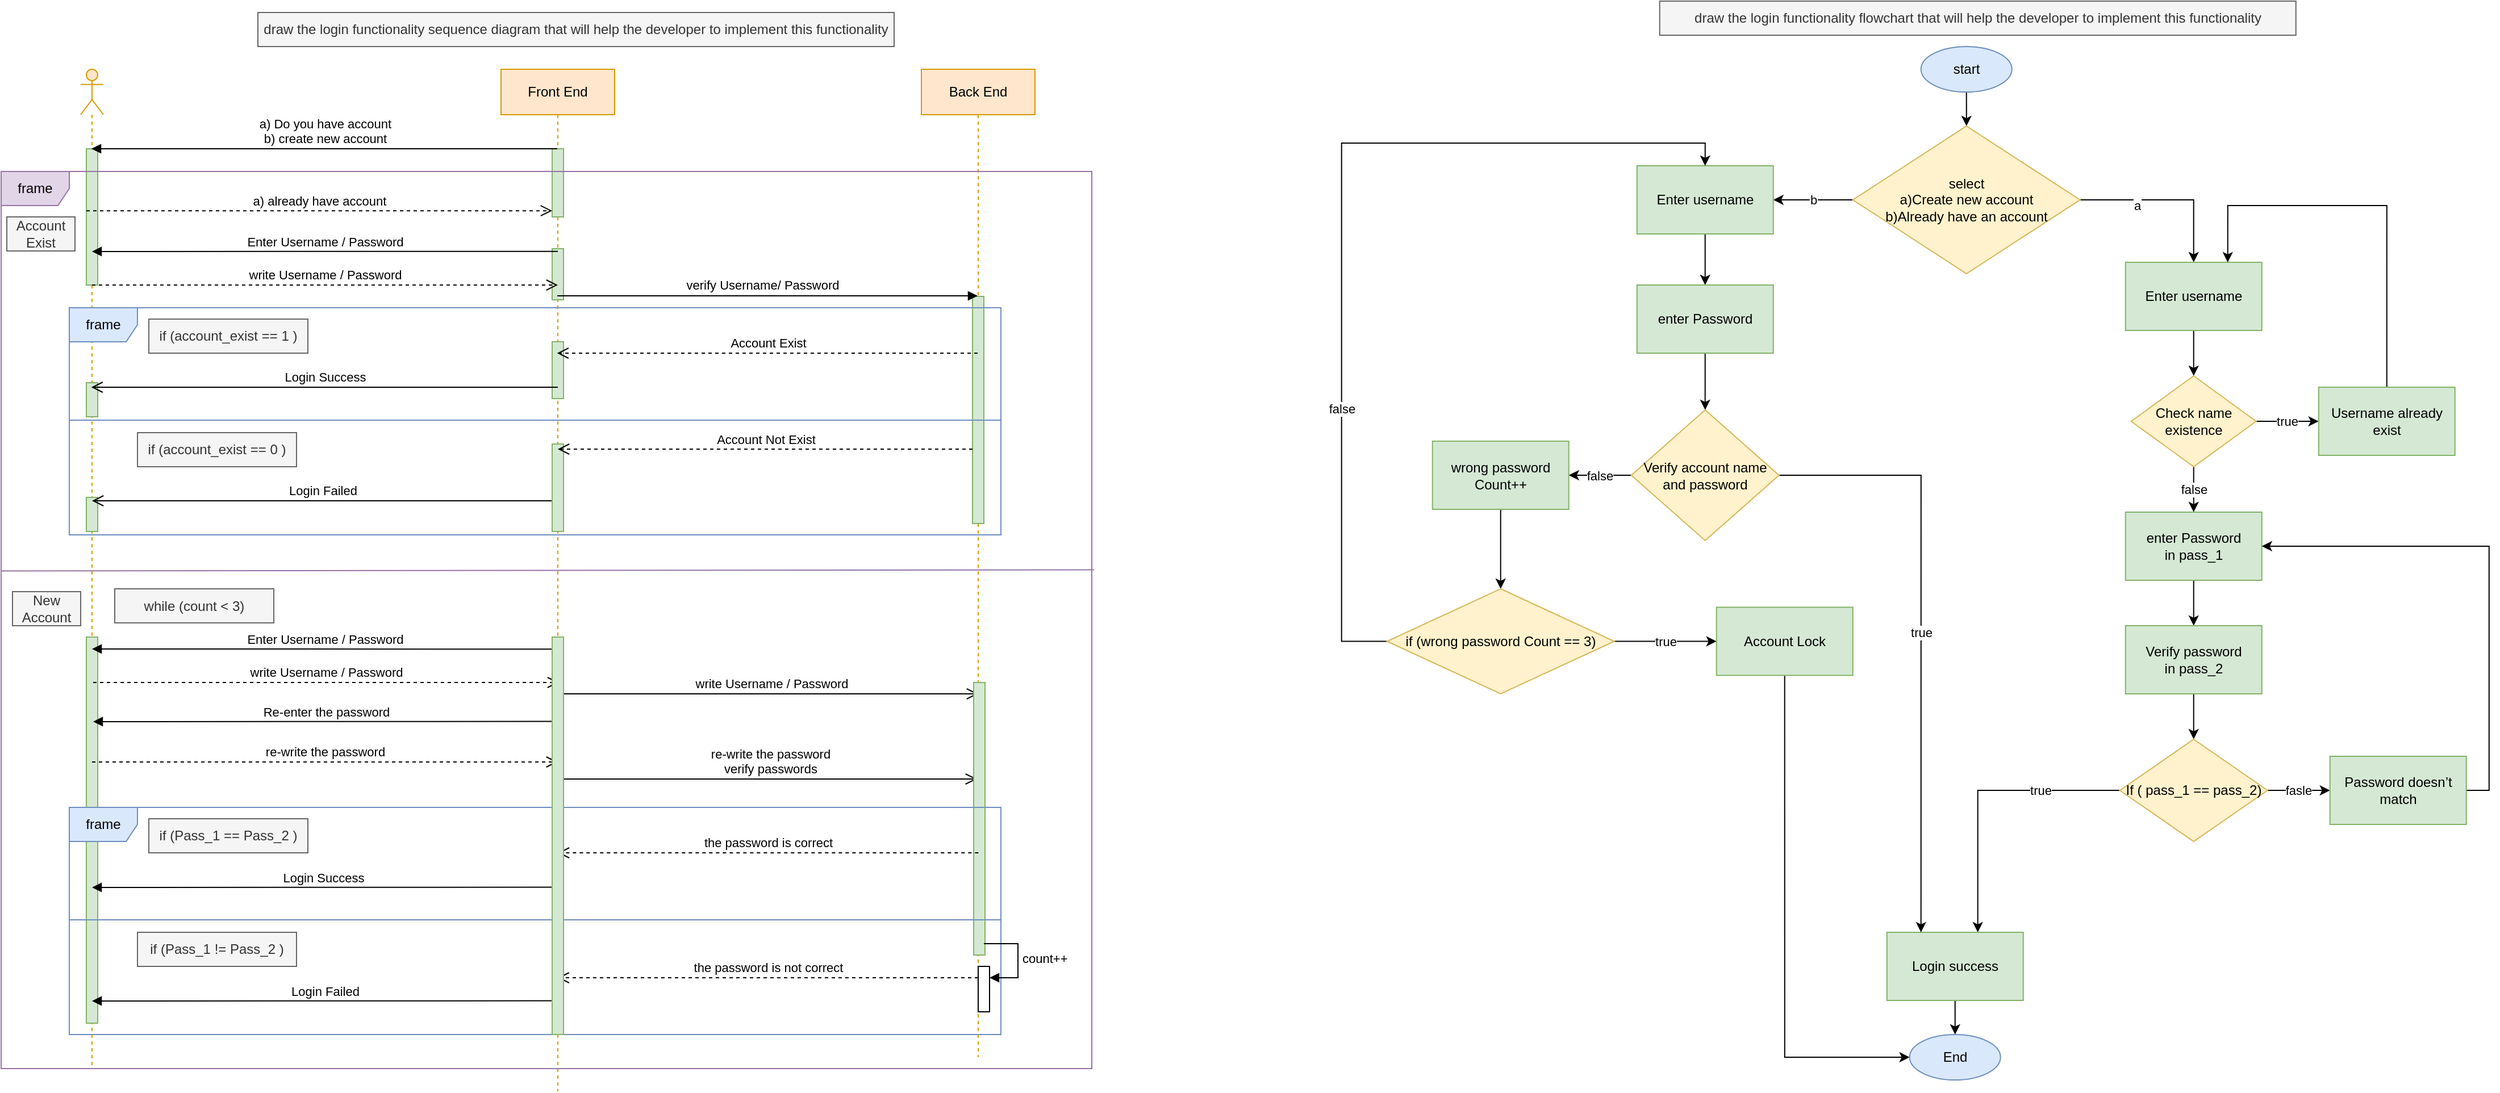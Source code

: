 <mxfile version="21.6.3" type="device">
  <diagram name="Page-1" id="vClMd_My76wcRRr-QNmz">
    <mxGraphModel dx="3125" dy="1004" grid="1" gridSize="10" guides="1" tooltips="1" connect="1" arrows="1" fold="1" page="1" pageScale="1" pageWidth="1169" pageHeight="1654" math="0" shadow="0">
      <root>
        <mxCell id="0" />
        <mxCell id="1" parent="0" />
        <mxCell id="NcGJeMchaAb6jBYALzay-3" value="" style="edgeStyle=orthogonalEdgeStyle;rounded=0;orthogonalLoop=1;jettySize=auto;html=1;" edge="1" parent="1" source="NcGJeMchaAb6jBYALzay-1" target="NcGJeMchaAb6jBYALzay-2">
          <mxGeometry relative="1" as="geometry" />
        </mxCell>
        <mxCell id="NcGJeMchaAb6jBYALzay-1" value="start" style="ellipse;whiteSpace=wrap;html=1;fillColor=#dae8fc;strokeColor=#6c8ebf;" vertex="1" parent="1">
          <mxGeometry x="599.86" y="110" width="80" height="40" as="geometry" />
        </mxCell>
        <mxCell id="NcGJeMchaAb6jBYALzay-5" value="a" style="edgeStyle=orthogonalEdgeStyle;rounded=0;orthogonalLoop=1;jettySize=auto;html=1;" edge="1" parent="1" source="NcGJeMchaAb6jBYALzay-2" target="NcGJeMchaAb6jBYALzay-4">
          <mxGeometry x="-0.355" y="-5" relative="1" as="geometry">
            <Array as="points">
              <mxPoint x="839.86" y="245" />
            </Array>
            <mxPoint as="offset" />
          </mxGeometry>
        </mxCell>
        <mxCell id="NcGJeMchaAb6jBYALzay-23" value="b" style="edgeStyle=orthogonalEdgeStyle;rounded=0;orthogonalLoop=1;jettySize=auto;html=1;" edge="1" parent="1" source="NcGJeMchaAb6jBYALzay-2" target="NcGJeMchaAb6jBYALzay-22">
          <mxGeometry relative="1" as="geometry" />
        </mxCell>
        <mxCell id="NcGJeMchaAb6jBYALzay-2" value="&lt;div&gt;&lt;span style=&quot;background-color: initial;&quot;&gt;select&lt;/span&gt;&lt;/div&gt;&lt;div&gt;&lt;span style=&quot;background-color: initial;&quot;&gt;a)Create new account&lt;/span&gt;&lt;br&gt;&lt;/div&gt;&lt;div&gt;b)Already have an account&lt;/div&gt;" style="rhombus;whiteSpace=wrap;html=1;fillColor=#fff2cc;strokeColor=#d6b656;" vertex="1" parent="1">
          <mxGeometry x="539.86" y="180" width="200" height="130" as="geometry" />
        </mxCell>
        <mxCell id="NcGJeMchaAb6jBYALzay-7" value="" style="edgeStyle=orthogonalEdgeStyle;rounded=0;orthogonalLoop=1;jettySize=auto;html=1;" edge="1" parent="1" source="NcGJeMchaAb6jBYALzay-4" target="NcGJeMchaAb6jBYALzay-6">
          <mxGeometry relative="1" as="geometry" />
        </mxCell>
        <mxCell id="NcGJeMchaAb6jBYALzay-4" value="Enter username" style="whiteSpace=wrap;html=1;fillColor=#d5e8d4;strokeColor=#82b366;" vertex="1" parent="1">
          <mxGeometry x="779.86" y="300" width="120" height="60" as="geometry" />
        </mxCell>
        <mxCell id="NcGJeMchaAb6jBYALzay-9" value="true" style="edgeStyle=orthogonalEdgeStyle;rounded=0;orthogonalLoop=1;jettySize=auto;html=1;" edge="1" parent="1" source="NcGJeMchaAb6jBYALzay-6" target="NcGJeMchaAb6jBYALzay-8">
          <mxGeometry relative="1" as="geometry" />
        </mxCell>
        <mxCell id="NcGJeMchaAb6jBYALzay-12" value="false" style="edgeStyle=orthogonalEdgeStyle;rounded=0;orthogonalLoop=1;jettySize=auto;html=1;" edge="1" parent="1" source="NcGJeMchaAb6jBYALzay-6" target="NcGJeMchaAb6jBYALzay-11">
          <mxGeometry relative="1" as="geometry" />
        </mxCell>
        <mxCell id="NcGJeMchaAb6jBYALzay-6" value="Check name existence" style="rhombus;whiteSpace=wrap;html=1;fillColor=#fff2cc;strokeColor=#d6b656;" vertex="1" parent="1">
          <mxGeometry x="784.86" y="400" width="110" height="80" as="geometry" />
        </mxCell>
        <mxCell id="NcGJeMchaAb6jBYALzay-10" style="edgeStyle=orthogonalEdgeStyle;rounded=0;orthogonalLoop=1;jettySize=auto;html=1;exitX=0.5;exitY=0;exitDx=0;exitDy=0;entryX=0.75;entryY=0;entryDx=0;entryDy=0;" edge="1" parent="1" source="NcGJeMchaAb6jBYALzay-8" target="NcGJeMchaAb6jBYALzay-4">
          <mxGeometry relative="1" as="geometry">
            <Array as="points">
              <mxPoint x="1009.86" y="250" />
              <mxPoint x="869.86" y="250" />
            </Array>
          </mxGeometry>
        </mxCell>
        <mxCell id="NcGJeMchaAb6jBYALzay-8" value="Username already exist" style="whiteSpace=wrap;html=1;fillColor=#d5e8d4;strokeColor=#82b366;" vertex="1" parent="1">
          <mxGeometry x="949.86" y="410" width="120" height="60" as="geometry" />
        </mxCell>
        <mxCell id="NcGJeMchaAb6jBYALzay-14" value="" style="edgeStyle=orthogonalEdgeStyle;rounded=0;orthogonalLoop=1;jettySize=auto;html=1;" edge="1" parent="1" source="NcGJeMchaAb6jBYALzay-11" target="NcGJeMchaAb6jBYALzay-13">
          <mxGeometry relative="1" as="geometry" />
        </mxCell>
        <mxCell id="NcGJeMchaAb6jBYALzay-11" value="enter Password&lt;br&gt;in pass_1" style="whiteSpace=wrap;html=1;fillColor=#d5e8d4;strokeColor=#82b366;" vertex="1" parent="1">
          <mxGeometry x="779.86" y="520" width="120" height="60" as="geometry" />
        </mxCell>
        <mxCell id="NcGJeMchaAb6jBYALzay-16" value="" style="edgeStyle=orthogonalEdgeStyle;rounded=0;orthogonalLoop=1;jettySize=auto;html=1;" edge="1" parent="1" source="NcGJeMchaAb6jBYALzay-13" target="NcGJeMchaAb6jBYALzay-15">
          <mxGeometry relative="1" as="geometry" />
        </mxCell>
        <mxCell id="NcGJeMchaAb6jBYALzay-13" value="Verify password&lt;br&gt;in pass_2" style="whiteSpace=wrap;html=1;fillColor=#d5e8d4;strokeColor=#82b366;" vertex="1" parent="1">
          <mxGeometry x="779.86" y="620" width="120" height="60" as="geometry" />
        </mxCell>
        <mxCell id="NcGJeMchaAb6jBYALzay-18" value="fasle" style="edgeStyle=orthogonalEdgeStyle;rounded=0;orthogonalLoop=1;jettySize=auto;html=1;" edge="1" parent="1" source="NcGJeMchaAb6jBYALzay-15" target="NcGJeMchaAb6jBYALzay-17">
          <mxGeometry relative="1" as="geometry" />
        </mxCell>
        <mxCell id="NcGJeMchaAb6jBYALzay-21" value="true" style="edgeStyle=orthogonalEdgeStyle;rounded=0;orthogonalLoop=1;jettySize=auto;html=1;" edge="1" parent="1" source="NcGJeMchaAb6jBYALzay-15" target="NcGJeMchaAb6jBYALzay-20">
          <mxGeometry x="-0.444" relative="1" as="geometry">
            <Array as="points">
              <mxPoint x="649.86" y="765" />
            </Array>
            <mxPoint as="offset" />
          </mxGeometry>
        </mxCell>
        <mxCell id="NcGJeMchaAb6jBYALzay-15" value="If ( pass_1 == pass_2)" style="rhombus;whiteSpace=wrap;html=1;fillColor=#fff2cc;strokeColor=#d6b656;" vertex="1" parent="1">
          <mxGeometry x="774.86" y="720" width="130" height="90" as="geometry" />
        </mxCell>
        <mxCell id="NcGJeMchaAb6jBYALzay-19" style="edgeStyle=orthogonalEdgeStyle;rounded=0;orthogonalLoop=1;jettySize=auto;html=1;exitX=1;exitY=0.5;exitDx=0;exitDy=0;entryX=1;entryY=0.5;entryDx=0;entryDy=0;" edge="1" parent="1" source="NcGJeMchaAb6jBYALzay-17" target="NcGJeMchaAb6jBYALzay-11">
          <mxGeometry relative="1" as="geometry" />
        </mxCell>
        <mxCell id="NcGJeMchaAb6jBYALzay-17" value="Password doesn’t match" style="whiteSpace=wrap;html=1;fillColor=#d5e8d4;strokeColor=#82b366;" vertex="1" parent="1">
          <mxGeometry x="959.86" y="735" width="120" height="60" as="geometry" />
        </mxCell>
        <mxCell id="NcGJeMchaAb6jBYALzay-37" style="edgeStyle=orthogonalEdgeStyle;rounded=0;orthogonalLoop=1;jettySize=auto;html=1;exitX=0.5;exitY=1;exitDx=0;exitDy=0;entryX=0.5;entryY=0;entryDx=0;entryDy=0;" edge="1" parent="1" source="NcGJeMchaAb6jBYALzay-20" target="NcGJeMchaAb6jBYALzay-36">
          <mxGeometry relative="1" as="geometry" />
        </mxCell>
        <mxCell id="NcGJeMchaAb6jBYALzay-20" value="Login success" style="whiteSpace=wrap;html=1;fillColor=#d5e8d4;strokeColor=#82b366;" vertex="1" parent="1">
          <mxGeometry x="569.86" y="890" width="120" height="60" as="geometry" />
        </mxCell>
        <mxCell id="NcGJeMchaAb6jBYALzay-25" value="" style="edgeStyle=orthogonalEdgeStyle;rounded=0;orthogonalLoop=1;jettySize=auto;html=1;" edge="1" parent="1" source="NcGJeMchaAb6jBYALzay-22" target="NcGJeMchaAb6jBYALzay-24">
          <mxGeometry relative="1" as="geometry" />
        </mxCell>
        <mxCell id="NcGJeMchaAb6jBYALzay-22" value="Enter username" style="whiteSpace=wrap;html=1;fillColor=#d5e8d4;strokeColor=#82b366;" vertex="1" parent="1">
          <mxGeometry x="349.86" y="215" width="120" height="60" as="geometry" />
        </mxCell>
        <mxCell id="NcGJeMchaAb6jBYALzay-27" value="" style="edgeStyle=orthogonalEdgeStyle;rounded=0;orthogonalLoop=1;jettySize=auto;html=1;" edge="1" parent="1" source="NcGJeMchaAb6jBYALzay-24" target="NcGJeMchaAb6jBYALzay-26">
          <mxGeometry relative="1" as="geometry" />
        </mxCell>
        <mxCell id="NcGJeMchaAb6jBYALzay-24" value="enter Password" style="whiteSpace=wrap;html=1;fillColor=#d5e8d4;strokeColor=#82b366;" vertex="1" parent="1">
          <mxGeometry x="349.86" y="320" width="120" height="60" as="geometry" />
        </mxCell>
        <mxCell id="NcGJeMchaAb6jBYALzay-28" value="true" style="edgeStyle=orthogonalEdgeStyle;rounded=0;orthogonalLoop=1;jettySize=auto;html=1;exitX=1;exitY=0.5;exitDx=0;exitDy=0;entryX=0.25;entryY=0;entryDx=0;entryDy=0;" edge="1" parent="1" source="NcGJeMchaAb6jBYALzay-26" target="NcGJeMchaAb6jBYALzay-20">
          <mxGeometry relative="1" as="geometry" />
        </mxCell>
        <mxCell id="NcGJeMchaAb6jBYALzay-30" value="false" style="edgeStyle=orthogonalEdgeStyle;rounded=0;orthogonalLoop=1;jettySize=auto;html=1;" edge="1" parent="1" source="NcGJeMchaAb6jBYALzay-26" target="NcGJeMchaAb6jBYALzay-29">
          <mxGeometry relative="1" as="geometry" />
        </mxCell>
        <mxCell id="NcGJeMchaAb6jBYALzay-26" value="Verify account name and password" style="rhombus;whiteSpace=wrap;html=1;fillColor=#fff2cc;strokeColor=#d6b656;" vertex="1" parent="1">
          <mxGeometry x="344.86" y="430" width="130" height="115" as="geometry" />
        </mxCell>
        <mxCell id="NcGJeMchaAb6jBYALzay-32" value="" style="edgeStyle=orthogonalEdgeStyle;rounded=0;orthogonalLoop=1;jettySize=auto;html=1;" edge="1" parent="1" source="NcGJeMchaAb6jBYALzay-29" target="NcGJeMchaAb6jBYALzay-31">
          <mxGeometry relative="1" as="geometry" />
        </mxCell>
        <mxCell id="NcGJeMchaAb6jBYALzay-29" value="wrong password Count++" style="whiteSpace=wrap;html=1;fillColor=#d5e8d4;strokeColor=#82b366;" vertex="1" parent="1">
          <mxGeometry x="169.86" y="457.5" width="120" height="60" as="geometry" />
        </mxCell>
        <mxCell id="NcGJeMchaAb6jBYALzay-34" value="true" style="edgeStyle=orthogonalEdgeStyle;rounded=0;orthogonalLoop=1;jettySize=auto;html=1;" edge="1" parent="1" source="NcGJeMchaAb6jBYALzay-31" target="NcGJeMchaAb6jBYALzay-33">
          <mxGeometry relative="1" as="geometry" />
        </mxCell>
        <mxCell id="NcGJeMchaAb6jBYALzay-35" value="false" style="edgeStyle=orthogonalEdgeStyle;rounded=0;orthogonalLoop=1;jettySize=auto;html=1;exitX=0;exitY=0.5;exitDx=0;exitDy=0;entryX=0.5;entryY=0;entryDx=0;entryDy=0;" edge="1" parent="1" source="NcGJeMchaAb6jBYALzay-31" target="NcGJeMchaAb6jBYALzay-22">
          <mxGeometry x="-0.402" relative="1" as="geometry">
            <Array as="points">
              <mxPoint x="89.86" y="634" />
              <mxPoint x="89.86" y="195" />
              <mxPoint x="409.86" y="195" />
            </Array>
            <mxPoint as="offset" />
          </mxGeometry>
        </mxCell>
        <mxCell id="NcGJeMchaAb6jBYALzay-31" value="if (wrong password Count == 3)" style="rhombus;whiteSpace=wrap;html=1;fillColor=#fff2cc;strokeColor=#d6b656;" vertex="1" parent="1">
          <mxGeometry x="129.86" y="587.5" width="200" height="92.5" as="geometry" />
        </mxCell>
        <mxCell id="NcGJeMchaAb6jBYALzay-38" style="edgeStyle=orthogonalEdgeStyle;rounded=0;orthogonalLoop=1;jettySize=auto;html=1;exitX=0.5;exitY=1;exitDx=0;exitDy=0;entryX=0;entryY=0.5;entryDx=0;entryDy=0;" edge="1" parent="1" source="NcGJeMchaAb6jBYALzay-33" target="NcGJeMchaAb6jBYALzay-36">
          <mxGeometry relative="1" as="geometry" />
        </mxCell>
        <mxCell id="NcGJeMchaAb6jBYALzay-33" value="Account Lock" style="whiteSpace=wrap;html=1;fillColor=#d5e8d4;strokeColor=#82b366;" vertex="1" parent="1">
          <mxGeometry x="419.86" y="603.75" width="120" height="60" as="geometry" />
        </mxCell>
        <mxCell id="NcGJeMchaAb6jBYALzay-36" value="End" style="ellipse;whiteSpace=wrap;html=1;fillColor=#dae8fc;strokeColor=#6c8ebf;" vertex="1" parent="1">
          <mxGeometry x="589.86" y="980" width="80" height="40" as="geometry" />
        </mxCell>
        <mxCell id="NcGJeMchaAb6jBYALzay-39" value="draw the login functionality flowchart that will help the developer to implement this functionality" style="text;html=1;strokeColor=#666666;fillColor=#f5f5f5;align=center;verticalAlign=middle;whiteSpace=wrap;rounded=0;fontColor=#333333;" vertex="1" parent="1">
          <mxGeometry x="369.86" y="70" width="560" height="30" as="geometry" />
        </mxCell>
        <mxCell id="NcGJeMchaAb6jBYALzay-46" value="" style="shape=umlLifeline;perimeter=lifelinePerimeter;whiteSpace=wrap;html=1;container=1;dropTarget=0;collapsible=0;recursiveResize=0;outlineConnect=0;portConstraint=eastwest;newEdgeStyle={&quot;edgeStyle&quot;:&quot;elbowEdgeStyle&quot;,&quot;elbow&quot;:&quot;vertical&quot;,&quot;curved&quot;:0,&quot;rounded&quot;:0};participant=umlActor;fillColor=#ffe6cc;strokeColor=#d79b00;" vertex="1" parent="1">
          <mxGeometry x="-1020" y="130" width="20" height="880" as="geometry" />
        </mxCell>
        <mxCell id="NcGJeMchaAb6jBYALzay-72" value="" style="html=1;points=[];perimeter=orthogonalPerimeter;outlineConnect=0;targetShapes=umlLifeline;portConstraint=eastwest;newEdgeStyle={&quot;edgeStyle&quot;:&quot;elbowEdgeStyle&quot;,&quot;elbow&quot;:&quot;vertical&quot;,&quot;curved&quot;:0,&quot;rounded&quot;:0};fillColor=#d5e8d4;strokeColor=#82b366;" vertex="1" parent="NcGJeMchaAb6jBYALzay-46">
          <mxGeometry x="5" y="70" width="10" height="120" as="geometry" />
        </mxCell>
        <mxCell id="NcGJeMchaAb6jBYALzay-81" value="" style="html=1;points=[];perimeter=orthogonalPerimeter;outlineConnect=0;targetShapes=umlLifeline;portConstraint=eastwest;newEdgeStyle={&quot;edgeStyle&quot;:&quot;elbowEdgeStyle&quot;,&quot;elbow&quot;:&quot;vertical&quot;,&quot;curved&quot;:0,&quot;rounded&quot;:0};fillColor=#d5e8d4;strokeColor=#82b366;" vertex="1" parent="NcGJeMchaAb6jBYALzay-46">
          <mxGeometry x="5" y="377" width="10" height="30" as="geometry" />
        </mxCell>
        <mxCell id="NcGJeMchaAb6jBYALzay-80" value="" style="html=1;points=[];perimeter=orthogonalPerimeter;outlineConnect=0;targetShapes=umlLifeline;portConstraint=eastwest;newEdgeStyle={&quot;edgeStyle&quot;:&quot;elbowEdgeStyle&quot;,&quot;elbow&quot;:&quot;vertical&quot;,&quot;curved&quot;:0,&quot;rounded&quot;:0};fillColor=#d5e8d4;strokeColor=#82b366;" vertex="1" parent="NcGJeMchaAb6jBYALzay-46">
          <mxGeometry x="5" y="276" width="10" height="30" as="geometry" />
        </mxCell>
        <mxCell id="NcGJeMchaAb6jBYALzay-134" value="" style="html=1;points=[];perimeter=orthogonalPerimeter;outlineConnect=0;targetShapes=umlLifeline;portConstraint=eastwest;newEdgeStyle={&quot;edgeStyle&quot;:&quot;elbowEdgeStyle&quot;,&quot;elbow&quot;:&quot;vertical&quot;,&quot;curved&quot;:0,&quot;rounded&quot;:0};fillColor=#d5e8d4;strokeColor=#82b366;" vertex="1" parent="NcGJeMchaAb6jBYALzay-46">
          <mxGeometry x="5" y="500" width="10" height="340" as="geometry" />
        </mxCell>
        <mxCell id="NcGJeMchaAb6jBYALzay-47" value="Front End" style="shape=umlLifeline;perimeter=lifelinePerimeter;whiteSpace=wrap;html=1;container=1;dropTarget=0;collapsible=0;recursiveResize=0;outlineConnect=0;portConstraint=eastwest;newEdgeStyle={&quot;edgeStyle&quot;:&quot;elbowEdgeStyle&quot;,&quot;elbow&quot;:&quot;vertical&quot;,&quot;curved&quot;:0,&quot;rounded&quot;:0};fillColor=#ffe6cc;strokeColor=#d79b00;" vertex="1" parent="1">
          <mxGeometry x="-650" y="130" width="100" height="900" as="geometry" />
        </mxCell>
        <mxCell id="NcGJeMchaAb6jBYALzay-69" value="" style="html=1;points=[];perimeter=orthogonalPerimeter;outlineConnect=0;targetShapes=umlLifeline;portConstraint=eastwest;newEdgeStyle={&quot;edgeStyle&quot;:&quot;elbowEdgeStyle&quot;,&quot;elbow&quot;:&quot;vertical&quot;,&quot;curved&quot;:0,&quot;rounded&quot;:0};fillColor=#d5e8d4;strokeColor=#82b366;" vertex="1" parent="NcGJeMchaAb6jBYALzay-47">
          <mxGeometry x="45" y="70" width="10" height="60" as="geometry" />
        </mxCell>
        <mxCell id="NcGJeMchaAb6jBYALzay-71" value="" style="html=1;points=[];perimeter=orthogonalPerimeter;outlineConnect=0;targetShapes=umlLifeline;portConstraint=eastwest;newEdgeStyle={&quot;edgeStyle&quot;:&quot;elbowEdgeStyle&quot;,&quot;elbow&quot;:&quot;vertical&quot;,&quot;curved&quot;:0,&quot;rounded&quot;:0};fillColor=#d5e8d4;strokeColor=#82b366;" vertex="1" parent="NcGJeMchaAb6jBYALzay-47">
          <mxGeometry x="45" y="158" width="10" height="45" as="geometry" />
        </mxCell>
        <mxCell id="NcGJeMchaAb6jBYALzay-77" value="" style="html=1;points=[];perimeter=orthogonalPerimeter;outlineConnect=0;targetShapes=umlLifeline;portConstraint=eastwest;newEdgeStyle={&quot;edgeStyle&quot;:&quot;elbowEdgeStyle&quot;,&quot;elbow&quot;:&quot;vertical&quot;,&quot;curved&quot;:0,&quot;rounded&quot;:0};fillColor=#d5e8d4;strokeColor=#82b366;" vertex="1" parent="NcGJeMchaAb6jBYALzay-47">
          <mxGeometry x="45" y="240" width="10" height="50" as="geometry" />
        </mxCell>
        <mxCell id="NcGJeMchaAb6jBYALzay-48" value="Back End" style="shape=umlLifeline;perimeter=lifelinePerimeter;whiteSpace=wrap;html=1;container=1;dropTarget=0;collapsible=0;recursiveResize=0;outlineConnect=0;portConstraint=eastwest;newEdgeStyle={&quot;edgeStyle&quot;:&quot;elbowEdgeStyle&quot;,&quot;elbow&quot;:&quot;vertical&quot;,&quot;curved&quot;:0,&quot;rounded&quot;:0};fillColor=#ffe6cc;strokeColor=#d79b00;" vertex="1" parent="1">
          <mxGeometry x="-280" y="130" width="100" height="870" as="geometry" />
        </mxCell>
        <mxCell id="NcGJeMchaAb6jBYALzay-73" value="" style="html=1;points=[];perimeter=orthogonalPerimeter;outlineConnect=0;targetShapes=umlLifeline;portConstraint=eastwest;newEdgeStyle={&quot;edgeStyle&quot;:&quot;elbowEdgeStyle&quot;,&quot;elbow&quot;:&quot;vertical&quot;,&quot;curved&quot;:0,&quot;rounded&quot;:0};fillColor=#d5e8d4;strokeColor=#82b366;" vertex="1" parent="NcGJeMchaAb6jBYALzay-48">
          <mxGeometry x="45" y="200" width="10" height="200" as="geometry" />
        </mxCell>
        <mxCell id="NcGJeMchaAb6jBYALzay-52" value="a) Do you have account&lt;br&gt;b) create new account" style="html=1;verticalAlign=bottom;endArrow=block;edgeStyle=elbowEdgeStyle;elbow=horizontal;curved=0;rounded=0;" edge="1" parent="1">
          <mxGeometry width="80" relative="1" as="geometry">
            <mxPoint x="-600.5" y="200" as="sourcePoint" />
            <mxPoint x="-1010.5" y="200" as="targetPoint" />
          </mxGeometry>
        </mxCell>
        <mxCell id="NcGJeMchaAb6jBYALzay-53" value="a) already have account" style="html=1;verticalAlign=bottom;endArrow=open;dashed=1;endSize=8;edgeStyle=elbowEdgeStyle;elbow=vertical;curved=0;rounded=0;" edge="1" parent="1">
          <mxGeometry relative="1" as="geometry">
            <mxPoint x="-1015" y="254.58" as="sourcePoint" />
            <mxPoint x="-605" y="254.58" as="targetPoint" />
            <Array as="points">
              <mxPoint x="-714.5" y="254.58" />
              <mxPoint x="-704.5" y="274.58" />
            </Array>
          </mxGeometry>
        </mxCell>
        <mxCell id="NcGJeMchaAb6jBYALzay-54" value="Enter Username / Password" style="html=1;verticalAlign=bottom;endArrow=block;edgeStyle=elbowEdgeStyle;elbow=vertical;curved=0;rounded=0;" edge="1" parent="1">
          <mxGeometry width="80" relative="1" as="geometry">
            <mxPoint x="-600" y="290.33" as="sourcePoint" />
            <mxPoint x="-1010" y="290.33" as="targetPoint" />
          </mxGeometry>
        </mxCell>
        <mxCell id="NcGJeMchaAb6jBYALzay-55" value="write Username / Password" style="html=1;verticalAlign=bottom;endArrow=open;dashed=1;endSize=8;edgeStyle=elbowEdgeStyle;elbow=vertical;curved=0;rounded=0;" edge="1" parent="1">
          <mxGeometry relative="1" as="geometry">
            <mxPoint x="-1010" y="320" as="sourcePoint" />
            <mxPoint x="-600" y="320" as="targetPoint" />
            <Array as="points">
              <mxPoint x="-710" y="320" />
              <mxPoint x="-700" y="340" />
            </Array>
          </mxGeometry>
        </mxCell>
        <mxCell id="NcGJeMchaAb6jBYALzay-56" value="" style="html=1;verticalAlign=bottom;endArrow=block;edgeStyle=elbowEdgeStyle;elbow=vertical;curved=0;rounded=0;" edge="1" parent="1">
          <mxGeometry width="80" relative="1" as="geometry">
            <mxPoint x="-600.5" y="329.5" as="sourcePoint" />
            <mxPoint x="-230.5" y="329.5" as="targetPoint" />
            <Array as="points">
              <mxPoint x="-460" y="329.5" />
              <mxPoint x="-300" y="369.5" />
              <mxPoint x="-360" y="409.5" />
            </Array>
          </mxGeometry>
        </mxCell>
        <mxCell id="NcGJeMchaAb6jBYALzay-57" value="verify Username/ Password" style="edgeLabel;html=1;align=center;verticalAlign=middle;resizable=0;points=[];" vertex="1" connectable="0" parent="NcGJeMchaAb6jBYALzay-56">
          <mxGeometry x="-0.44" y="1" relative="1" as="geometry">
            <mxPoint x="77" y="-9" as="offset" />
          </mxGeometry>
        </mxCell>
        <mxCell id="NcGJeMchaAb6jBYALzay-58" value="Account Exist" style="html=1;verticalAlign=bottom;endArrow=open;dashed=1;endSize=8;edgeStyle=elbowEdgeStyle;elbow=vertical;curved=0;rounded=0;" edge="1" parent="1">
          <mxGeometry relative="1" as="geometry">
            <mxPoint x="-230.5" y="380.0" as="sourcePoint" />
            <mxPoint x="-600.676" y="380.0" as="targetPoint" />
            <Array as="points">
              <mxPoint x="-290" y="380" />
              <mxPoint x="-419.5" y="440" />
              <mxPoint x="-409.5" y="460" />
            </Array>
          </mxGeometry>
        </mxCell>
        <mxCell id="NcGJeMchaAb6jBYALzay-59" value="Login Success" style="html=1;verticalAlign=bottom;endArrow=open;endSize=8;edgeStyle=elbowEdgeStyle;elbow=vertical;curved=0;rounded=0;" edge="1" parent="1">
          <mxGeometry relative="1" as="geometry">
            <mxPoint x="-600" y="410" as="sourcePoint" />
            <mxPoint x="-1010.676" y="410.0" as="targetPoint" />
            <Array as="points">
              <mxPoint x="-660" y="410" />
              <mxPoint x="-789.5" y="470" />
              <mxPoint x="-779.5" y="490" />
            </Array>
          </mxGeometry>
        </mxCell>
        <mxCell id="NcGJeMchaAb6jBYALzay-64" value="if (account_exist == 1 )" style="text;html=1;strokeColor=#666666;fillColor=#f5f5f5;align=center;verticalAlign=middle;whiteSpace=wrap;rounded=0;fontColor=#333333;" vertex="1" parent="1">
          <mxGeometry x="-960" y="350" width="140" height="30" as="geometry" />
        </mxCell>
        <mxCell id="NcGJeMchaAb6jBYALzay-66" value="if (account_exist == 0 )" style="text;html=1;strokeColor=#666666;fillColor=#f5f5f5;align=center;verticalAlign=middle;whiteSpace=wrap;rounded=0;fontColor=#333333;" vertex="1" parent="1">
          <mxGeometry x="-970" y="450" width="140" height="30" as="geometry" />
        </mxCell>
        <mxCell id="NcGJeMchaAb6jBYALzay-68" value="Login Failed" style="html=1;verticalAlign=bottom;endArrow=open;endSize=8;edgeStyle=elbowEdgeStyle;elbow=vertical;curved=0;rounded=0;" edge="1" parent="1" source="NcGJeMchaAb6jBYALzay-78">
          <mxGeometry x="-0.002" relative="1" as="geometry">
            <mxPoint x="-599.32" y="510" as="sourcePoint" />
            <mxPoint x="-1009.996" y="510.0" as="targetPoint" />
            <Array as="points">
              <mxPoint x="-659.32" y="510" />
              <mxPoint x="-788.82" y="570" />
              <mxPoint x="-778.82" y="590" />
            </Array>
            <mxPoint as="offset" />
          </mxGeometry>
        </mxCell>
        <mxCell id="NcGJeMchaAb6jBYALzay-79" value="" style="html=1;verticalAlign=bottom;endArrow=open;endSize=8;edgeStyle=elbowEdgeStyle;elbow=vertical;curved=0;rounded=0;" edge="1" parent="1" target="NcGJeMchaAb6jBYALzay-78">
          <mxGeometry x="-0.002" relative="1" as="geometry">
            <mxPoint x="-599.32" y="510" as="sourcePoint" />
            <mxPoint x="-1009.996" y="510.0" as="targetPoint" />
            <Array as="points" />
            <mxPoint as="offset" />
          </mxGeometry>
        </mxCell>
        <mxCell id="NcGJeMchaAb6jBYALzay-78" value="" style="html=1;points=[];perimeter=orthogonalPerimeter;outlineConnect=0;targetShapes=umlLifeline;portConstraint=eastwest;newEdgeStyle={&quot;edgeStyle&quot;:&quot;elbowEdgeStyle&quot;,&quot;elbow&quot;:&quot;vertical&quot;,&quot;curved&quot;:0,&quot;rounded&quot;:0};fillColor=#d5e8d4;strokeColor=#82b366;" vertex="1" parent="1">
          <mxGeometry x="-605" y="460" width="10" height="77" as="geometry" />
        </mxCell>
        <mxCell id="NcGJeMchaAb6jBYALzay-82" value="frame" style="shape=umlFrame;whiteSpace=wrap;html=1;pointerEvents=0;fillColor=#e1d5e7;strokeColor=#9673a6;" vertex="1" parent="1">
          <mxGeometry x="-1090" y="220" width="960" height="790" as="geometry" />
        </mxCell>
        <mxCell id="NcGJeMchaAb6jBYALzay-83" value="" style="group" vertex="1" connectable="0" parent="1">
          <mxGeometry x="-1030" y="340" width="820" height="200" as="geometry" />
        </mxCell>
        <mxCell id="NcGJeMchaAb6jBYALzay-60" value="frame" style="shape=umlFrame;whiteSpace=wrap;html=1;pointerEvents=0;fillColor=#dae8fc;strokeColor=#6c8ebf;" vertex="1" parent="NcGJeMchaAb6jBYALzay-83">
          <mxGeometry width="820" height="200" as="geometry" />
        </mxCell>
        <mxCell id="NcGJeMchaAb6jBYALzay-65" value="" style="endArrow=none;html=1;rounded=0;fillColor=#dae8fc;strokeColor=#6c8ebf;" edge="1" parent="NcGJeMchaAb6jBYALzay-83">
          <mxGeometry width="50" height="50" relative="1" as="geometry">
            <mxPoint y="99" as="sourcePoint" />
            <mxPoint x="820" y="99" as="targetPoint" />
          </mxGeometry>
        </mxCell>
        <mxCell id="NcGJeMchaAb6jBYALzay-84" value="Account Exist" style="text;html=1;strokeColor=#666666;fillColor=#f5f5f5;align=center;verticalAlign=middle;whiteSpace=wrap;rounded=0;fontColor=#333333;" vertex="1" parent="1">
          <mxGeometry x="-1085" y="260" width="60" height="30" as="geometry" />
        </mxCell>
        <mxCell id="NcGJeMchaAb6jBYALzay-85" value="" style="endArrow=none;html=1;rounded=0;exitX=0;exitY=0.555;exitDx=0;exitDy=0;exitPerimeter=0;entryX=1.002;entryY=0.444;entryDx=0;entryDy=0;entryPerimeter=0;fillColor=#e1d5e7;strokeColor=#9673a6;" edge="1" parent="1" target="NcGJeMchaAb6jBYALzay-82">
          <mxGeometry width="50" height="50" relative="1" as="geometry">
            <mxPoint x="-1090" y="571.75" as="sourcePoint" />
            <mxPoint x="-180.91" y="568.25" as="targetPoint" />
          </mxGeometry>
        </mxCell>
        <mxCell id="NcGJeMchaAb6jBYALzay-97" value="New Account" style="text;html=1;strokeColor=#666666;fillColor=#f5f5f5;align=center;verticalAlign=middle;whiteSpace=wrap;rounded=0;fontColor=#333333;" vertex="1" parent="1">
          <mxGeometry x="-1080" y="590" width="60" height="30" as="geometry" />
        </mxCell>
        <mxCell id="NcGJeMchaAb6jBYALzay-67" value="Account Not Exist" style="html=1;verticalAlign=bottom;endArrow=open;dashed=1;endSize=8;edgeStyle=elbowEdgeStyle;elbow=vertical;curved=0;rounded=0;" edge="1" parent="1">
          <mxGeometry relative="1" as="geometry">
            <mxPoint x="-235" y="464.5" as="sourcePoint" />
            <mxPoint x="-599.996" y="464.5" as="targetPoint" />
            <Array as="points">
              <mxPoint x="-289.32" y="464.5" />
              <mxPoint x="-418.82" y="524.5" />
              <mxPoint x="-408.82" y="544.5" />
            </Array>
          </mxGeometry>
        </mxCell>
        <mxCell id="NcGJeMchaAb6jBYALzay-99" value="Enter Username / Password" style="html=1;verticalAlign=bottom;endArrow=block;edgeStyle=elbowEdgeStyle;elbow=vertical;curved=0;rounded=0;" edge="1" parent="1">
          <mxGeometry width="80" relative="1" as="geometry">
            <mxPoint x="-600" y="640.62" as="sourcePoint" />
            <mxPoint x="-1010" y="640.62" as="targetPoint" />
          </mxGeometry>
        </mxCell>
        <mxCell id="NcGJeMchaAb6jBYALzay-100" value="write Username / Password" style="html=1;verticalAlign=bottom;endArrow=open;dashed=1;endSize=8;edgeStyle=elbowEdgeStyle;elbow=vertical;curved=0;rounded=0;" edge="1" parent="1">
          <mxGeometry relative="1" as="geometry">
            <mxPoint x="-1009" y="670" as="sourcePoint" />
            <mxPoint x="-599" y="670" as="targetPoint" />
            <Array as="points">
              <mxPoint x="-709" y="670" />
              <mxPoint x="-699" y="690" />
            </Array>
          </mxGeometry>
        </mxCell>
        <mxCell id="NcGJeMchaAb6jBYALzay-101" value="Re-enter the password" style="html=1;verticalAlign=bottom;endArrow=block;edgeStyle=elbowEdgeStyle;elbow=vertical;curved=0;rounded=0;" edge="1" parent="1">
          <mxGeometry width="80" relative="1" as="geometry">
            <mxPoint x="-599" y="704.27" as="sourcePoint" />
            <mxPoint x="-1009" y="704.27" as="targetPoint" />
          </mxGeometry>
        </mxCell>
        <mxCell id="NcGJeMchaAb6jBYALzay-102" value="re-write the password" style="html=1;verticalAlign=bottom;endArrow=open;dashed=1;endSize=8;edgeStyle=elbowEdgeStyle;elbow=vertical;curved=0;rounded=0;" edge="1" parent="1">
          <mxGeometry relative="1" as="geometry">
            <mxPoint x="-1010" y="740" as="sourcePoint" />
            <mxPoint x="-600" y="740" as="targetPoint" />
            <Array as="points">
              <mxPoint x="-710" y="740" />
              <mxPoint x="-700" y="760" />
            </Array>
          </mxGeometry>
        </mxCell>
        <mxCell id="NcGJeMchaAb6jBYALzay-103" value="write Username / Password" style="html=1;verticalAlign=bottom;endArrow=open;endSize=8;edgeStyle=elbowEdgeStyle;elbow=vertical;curved=0;rounded=0;" edge="1" parent="1">
          <mxGeometry relative="1" as="geometry">
            <mxPoint x="-595" y="680" as="sourcePoint" />
            <mxPoint x="-230" y="680" as="targetPoint" />
            <Array as="points">
              <mxPoint x="-295" y="680" />
              <mxPoint x="-285" y="700" />
            </Array>
          </mxGeometry>
        </mxCell>
        <mxCell id="NcGJeMchaAb6jBYALzay-104" value="re-write the password&lt;br&gt;verify passwords" style="html=1;verticalAlign=bottom;endArrow=open;endSize=8;edgeStyle=elbowEdgeStyle;elbow=vertical;curved=0;rounded=0;" edge="1" parent="1">
          <mxGeometry relative="1" as="geometry">
            <mxPoint x="-596" y="755" as="sourcePoint" />
            <mxPoint x="-231" y="755" as="targetPoint" />
            <Array as="points">
              <mxPoint x="-296" y="755" />
              <mxPoint x="-286" y="775" />
            </Array>
          </mxGeometry>
        </mxCell>
        <mxCell id="NcGJeMchaAb6jBYALzay-108" value="" style="group" vertex="1" connectable="0" parent="1">
          <mxGeometry x="-1030" y="780" width="820" height="200" as="geometry" />
        </mxCell>
        <mxCell id="NcGJeMchaAb6jBYALzay-132" value="" style="html=1;points=[];perimeter=orthogonalPerimeter;outlineConnect=0;targetShapes=umlLifeline;portConstraint=eastwest;newEdgeStyle={&quot;edgeStyle&quot;:&quot;elbowEdgeStyle&quot;,&quot;elbow&quot;:&quot;vertical&quot;,&quot;curved&quot;:0,&quot;rounded&quot;:0};fillColor=#d5e8d4;strokeColor=#82b366;" vertex="1" parent="NcGJeMchaAb6jBYALzay-108">
          <mxGeometry x="796" y="-110" width="10" height="240" as="geometry" />
        </mxCell>
        <mxCell id="NcGJeMchaAb6jBYALzay-109" value="frame" style="shape=umlFrame;whiteSpace=wrap;html=1;pointerEvents=0;fillColor=#dae8fc;strokeColor=#6c8ebf;" vertex="1" parent="NcGJeMchaAb6jBYALzay-108">
          <mxGeometry width="820" height="200" as="geometry" />
        </mxCell>
        <mxCell id="NcGJeMchaAb6jBYALzay-110" value="" style="endArrow=none;html=1;rounded=0;fillColor=#dae8fc;strokeColor=#6c8ebf;" edge="1" parent="NcGJeMchaAb6jBYALzay-108">
          <mxGeometry width="50" height="50" relative="1" as="geometry">
            <mxPoint y="99" as="sourcePoint" />
            <mxPoint x="820" y="99" as="targetPoint" />
          </mxGeometry>
        </mxCell>
        <mxCell id="NcGJeMchaAb6jBYALzay-111" value="if (Pass_1 == Pass_2 )" style="text;html=1;strokeColor=#666666;fillColor=#f5f5f5;align=center;verticalAlign=middle;whiteSpace=wrap;rounded=0;fontColor=#333333;" vertex="1" parent="NcGJeMchaAb6jBYALzay-108">
          <mxGeometry x="70" y="10" width="140" height="30" as="geometry" />
        </mxCell>
        <mxCell id="NcGJeMchaAb6jBYALzay-112" value="if (Pass_1 != Pass_2 )" style="text;html=1;strokeColor=#666666;fillColor=#f5f5f5;align=center;verticalAlign=middle;whiteSpace=wrap;rounded=0;fontColor=#333333;" vertex="1" parent="NcGJeMchaAb6jBYALzay-108">
          <mxGeometry x="60" y="110" width="140" height="30" as="geometry" />
        </mxCell>
        <mxCell id="NcGJeMchaAb6jBYALzay-113" value="the password is correct" style="html=1;verticalAlign=bottom;endArrow=open;dashed=1;endSize=8;edgeStyle=elbowEdgeStyle;elbow=vertical;curved=0;rounded=0;" edge="1" parent="NcGJeMchaAb6jBYALzay-108">
          <mxGeometry relative="1" as="geometry">
            <mxPoint x="800.18" y="40.0" as="sourcePoint" />
            <mxPoint x="430.004" y="40.0" as="targetPoint" />
            <Array as="points">
              <mxPoint x="740.68" y="40" />
              <mxPoint x="611.18" y="100" />
              <mxPoint x="621.18" y="120" />
            </Array>
          </mxGeometry>
        </mxCell>
        <mxCell id="NcGJeMchaAb6jBYALzay-115" value="Login Success&amp;nbsp;" style="html=1;verticalAlign=bottom;endArrow=block;edgeStyle=elbowEdgeStyle;elbow=vertical;curved=0;rounded=0;" edge="1" parent="NcGJeMchaAb6jBYALzay-108">
          <mxGeometry width="80" relative="1" as="geometry">
            <mxPoint x="430" y="70.3" as="sourcePoint" />
            <mxPoint x="20" y="70.3" as="targetPoint" />
          </mxGeometry>
        </mxCell>
        <mxCell id="NcGJeMchaAb6jBYALzay-116" value="" style="html=1;points=[];perimeter=orthogonalPerimeter;outlineConnect=0;targetShapes=umlLifeline;portConstraint=eastwest;newEdgeStyle={&quot;edgeStyle&quot;:&quot;elbowEdgeStyle&quot;,&quot;elbow&quot;:&quot;vertical&quot;,&quot;curved&quot;:0,&quot;rounded&quot;:0};" vertex="1" parent="NcGJeMchaAb6jBYALzay-108">
          <mxGeometry x="800" y="140" width="10" height="40" as="geometry" />
        </mxCell>
        <mxCell id="NcGJeMchaAb6jBYALzay-117" value="count++" style="html=1;align=left;spacingLeft=2;endArrow=block;rounded=0;edgeStyle=orthogonalEdgeStyle;curved=0;rounded=0;" edge="1" target="NcGJeMchaAb6jBYALzay-116" parent="NcGJeMchaAb6jBYALzay-108">
          <mxGeometry relative="1" as="geometry">
            <mxPoint x="805" y="120" as="sourcePoint" />
            <Array as="points">
              <mxPoint x="835" y="150" />
            </Array>
          </mxGeometry>
        </mxCell>
        <mxCell id="NcGJeMchaAb6jBYALzay-130" value="the password is not correct" style="html=1;verticalAlign=bottom;endArrow=open;dashed=1;endSize=8;edgeStyle=elbowEdgeStyle;elbow=vertical;curved=0;rounded=0;" edge="1" parent="NcGJeMchaAb6jBYALzay-108">
          <mxGeometry relative="1" as="geometry">
            <mxPoint x="800" y="150.0" as="sourcePoint" />
            <mxPoint x="429.824" y="150.0" as="targetPoint" />
            <Array as="points">
              <mxPoint x="740.5" y="150" />
              <mxPoint x="611" y="210" />
              <mxPoint x="621" y="230" />
            </Array>
          </mxGeometry>
        </mxCell>
        <mxCell id="NcGJeMchaAb6jBYALzay-131" value="Login Failed" style="html=1;verticalAlign=bottom;endArrow=block;edgeStyle=elbowEdgeStyle;elbow=vertical;curved=0;rounded=0;" edge="1" parent="NcGJeMchaAb6jBYALzay-108">
          <mxGeometry width="80" relative="1" as="geometry">
            <mxPoint x="430" y="170.3" as="sourcePoint" />
            <mxPoint x="20" y="170.3" as="targetPoint" />
          </mxGeometry>
        </mxCell>
        <mxCell id="NcGJeMchaAb6jBYALzay-129" value="while (count &amp;lt; 3)" style="text;html=1;strokeColor=#666666;fillColor=#f5f5f5;align=center;verticalAlign=middle;whiteSpace=wrap;rounded=0;fontColor=#333333;" vertex="1" parent="1">
          <mxGeometry x="-990" y="587.5" width="140" height="30" as="geometry" />
        </mxCell>
        <mxCell id="NcGJeMchaAb6jBYALzay-133" value="" style="html=1;points=[];perimeter=orthogonalPerimeter;outlineConnect=0;targetShapes=umlLifeline;portConstraint=eastwest;newEdgeStyle={&quot;edgeStyle&quot;:&quot;elbowEdgeStyle&quot;,&quot;elbow&quot;:&quot;vertical&quot;,&quot;curved&quot;:0,&quot;rounded&quot;:0};fillColor=#d5e8d4;strokeColor=#82b366;" vertex="1" parent="1">
          <mxGeometry x="-605" y="630" width="10" height="350" as="geometry" />
        </mxCell>
        <mxCell id="NcGJeMchaAb6jBYALzay-135" value="draw the login functionality sequence diagram that will help the developer to implement this functionality" style="text;html=1;strokeColor=#666666;fillColor=#f5f5f5;align=center;verticalAlign=middle;whiteSpace=wrap;rounded=0;fontColor=#333333;" vertex="1" parent="1">
          <mxGeometry x="-864.0" y="80" width="560" height="30" as="geometry" />
        </mxCell>
      </root>
    </mxGraphModel>
  </diagram>
</mxfile>

